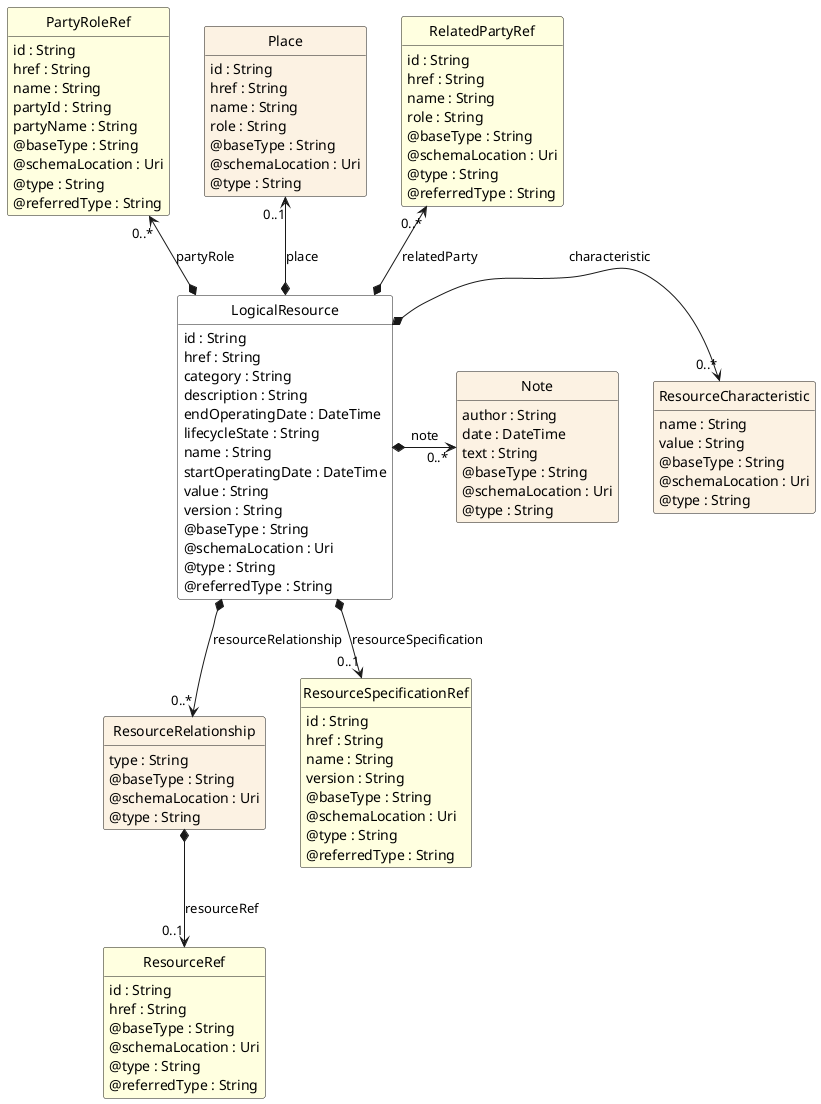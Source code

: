 @startuml
hide circle
hide methods
hide stereotype
show <<Enumeration>> stereotype
skinparam class {
   BackgroundColor<<Enumeration>> #E6F5F7
   BackgroundColor<<Ref>> #FFFFE0
   BackgroundColor<<Pivot>> #FFFFFFF
   BackgroundColor #FCF2E3
}

class LogicalResource <<Pivot>> {
    id : String
    href : String
    category : String
    description : String
    endOperatingDate : DateTime
    lifecycleState : String
    name : String
    startOperatingDate : DateTime
    value : String
    version : String
    @baseType : String
    @schemaLocation : Uri
    @type : String
    @referredType : String
}

class ResourceCharacteristic {
    name : String
    value : String
    @baseType : String
    @schemaLocation : Uri
    @type : String
}

class Note {
    author : String
    date : DateTime
    text : String
    @baseType : String
    @schemaLocation : Uri
    @type : String
}

class PartyRoleRef <<Ref>> {
    id : String
    href : String
    name : String
    partyId : String
    partyName : String
    @baseType : String
    @schemaLocation : Uri
    @type : String
    @referredType : String
}

class Place {
    id : String
    href : String
    name : String
    role : String
    @baseType : String
    @schemaLocation : Uri
    @type : String
}

class RelatedPartyRef <<Ref>> {
    id : String
    href : String
    name : String
    role : String
    @baseType : String
    @schemaLocation : Uri
    @type : String
    @referredType : String
}

class ResourceRelationship {
    type : String
    @baseType : String
    @schemaLocation : Uri
    @type : String
}

class ResourceRef <<Ref>> {
    id : String
    href : String
    @baseType : String
    @schemaLocation : Uri
    @type : String
    @referredType : String
}

class ResourceSpecificationRef <<Ref>> {
    id : String
    href : String
    name : String
    version : String
    @baseType : String
    @schemaLocation : Uri
    @type : String
    @referredType : String
}


'processing edges for LogicalResource
ResourceCharacteristic "0..*" <-left-* LogicalResource : characteristic
' rule: L01
LogicalResource *-right-> "0..*" Note : note
' rule: R03
PartyRoleRef "0..*" <--* LogicalResource : partyRole
' rule: General above rule - direction: right
Place "0..1" <--* LogicalResource : place
' rule: General above rule - direction: right
RelatedPartyRef "0..*" <--* LogicalResource : relatedParty
' rule: General above rule - direction: right
LogicalResource *-->  "0..*" ResourceRelationship : resourceRelationship
' rule: General below rule - either none already or unable to place left / right of currently placed
LogicalResource *-->  "0..1" ResourceSpecificationRef : resourceSpecification
' rule: General below rule - either none already or unable to place left / right of currently placed
'completed processing of edges for LogicalResource

'processing edges for ResourceCharacteristic

'processing edges for Note

'processing edges for PartyRoleRef

'processing edges for Place

'processing edges for RelatedPartyRef

'processing edges for ResourceRelationship
ResourceRelationship *-->  "0..1" ResourceRef : resourceRef
' rule: General below rule - either none already or unable to place left / right of currently placed
'completed processing of edges for ResourceRelationship

'processing edges for ResourceRef

'processing edges for ResourceSpecificationRef
@enduml